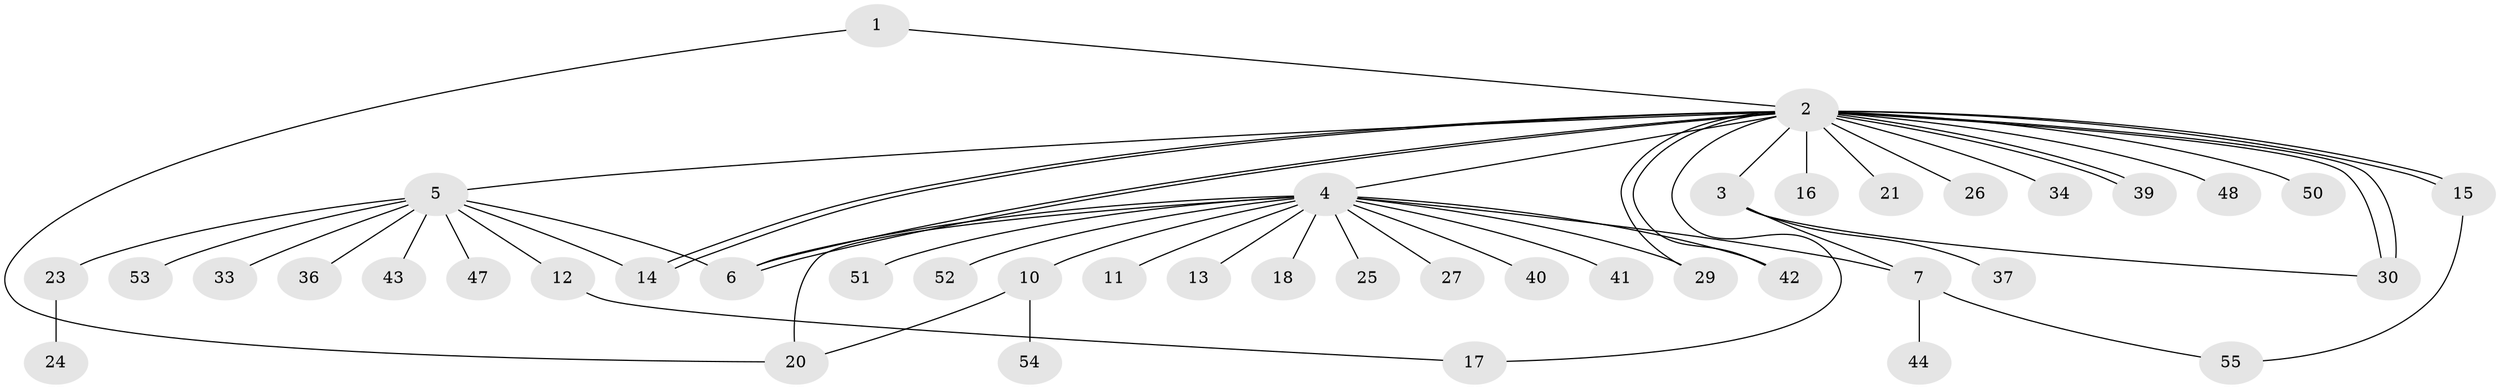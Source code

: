 // Generated by graph-tools (version 1.1) at 2025/51/02/27/25 19:51:57]
// undirected, 43 vertices, 58 edges
graph export_dot {
graph [start="1"]
  node [color=gray90,style=filled];
  1 [super="+8"];
  2 [super="+31"];
  3 [super="+35"];
  4 [super="+22"];
  5 [super="+19"];
  6;
  7 [super="+9"];
  10 [super="+45"];
  11;
  12;
  13;
  14;
  15 [super="+49"];
  16;
  17 [super="+28"];
  18;
  20 [super="+32"];
  21;
  23;
  24;
  25;
  26;
  27;
  29 [super="+46"];
  30 [super="+38"];
  33;
  34;
  36;
  37;
  39;
  40;
  41;
  42;
  43;
  44;
  47;
  48;
  50;
  51;
  52;
  53;
  54;
  55;
  1 -- 2;
  1 -- 20;
  2 -- 3;
  2 -- 4;
  2 -- 5;
  2 -- 6;
  2 -- 6;
  2 -- 14;
  2 -- 14;
  2 -- 15;
  2 -- 15;
  2 -- 16;
  2 -- 17;
  2 -- 21;
  2 -- 26;
  2 -- 29;
  2 -- 30;
  2 -- 30;
  2 -- 34;
  2 -- 39;
  2 -- 39;
  2 -- 50;
  2 -- 48;
  2 -- 42;
  3 -- 7;
  3 -- 30;
  3 -- 37;
  4 -- 6;
  4 -- 7;
  4 -- 10;
  4 -- 11;
  4 -- 13;
  4 -- 18;
  4 -- 27;
  4 -- 42;
  4 -- 52;
  4 -- 51;
  4 -- 20;
  4 -- 40;
  4 -- 41;
  4 -- 29;
  4 -- 25;
  5 -- 6;
  5 -- 12;
  5 -- 14;
  5 -- 23;
  5 -- 33;
  5 -- 36;
  5 -- 43;
  5 -- 47;
  5 -- 53;
  7 -- 44;
  7 -- 55;
  10 -- 54;
  10 -- 20;
  12 -- 17;
  15 -- 55;
  23 -- 24;
}
